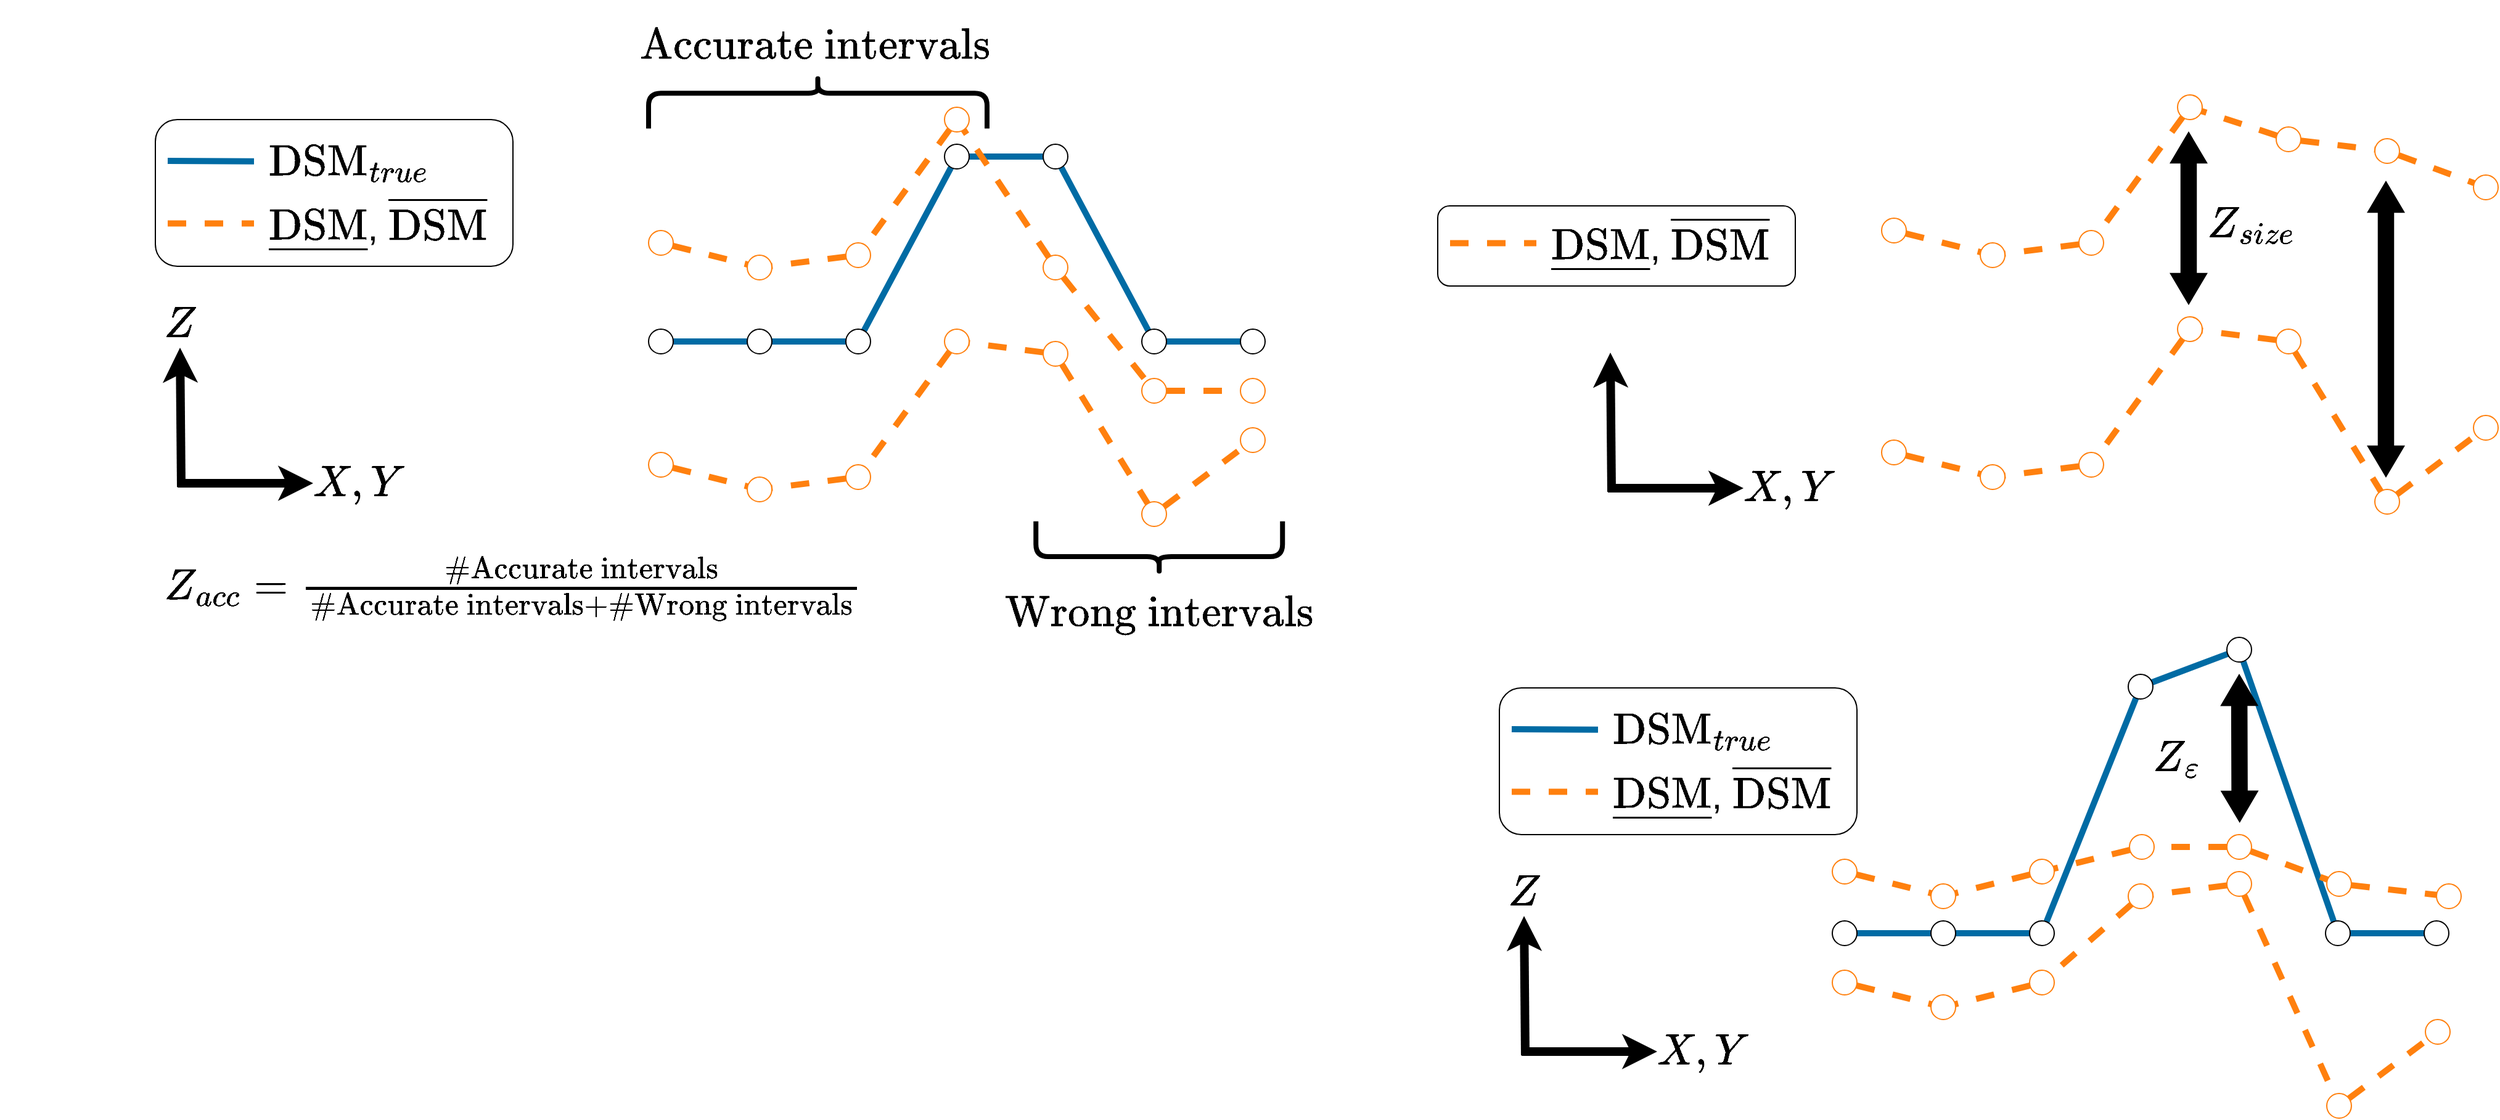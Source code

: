 <mxfile version="24.7.17">
  <diagram name="Page-1" id="GhAFPALQknqoFs2C6mst">
    <mxGraphModel dx="2320" dy="956" grid="1" gridSize="10" guides="1" tooltips="1" connect="1" arrows="1" fold="1" page="1" pageScale="1" pageWidth="827" pageHeight="1169" math="1" shadow="0">
      <root>
        <mxCell id="0" />
        <mxCell id="1" parent="0" />
        <mxCell id="GkhUkE4MOTt1ALrYK7Hf-139" value="" style="rounded=1;whiteSpace=wrap;html=1;" vertex="1" parent="1">
          <mxGeometry x="670" y="420" width="290" height="65" as="geometry" />
        </mxCell>
        <mxCell id="GkhUkE4MOTt1ALrYK7Hf-18" value="" style="endArrow=none;html=1;rounded=0;strokeWidth=5;strokeColor=#006BA4;" edge="1" parent="1" source="GkhUkE4MOTt1ALrYK7Hf-24" target="GkhUkE4MOTt1ALrYK7Hf-26">
          <mxGeometry width="50" height="50" relative="1" as="geometry">
            <mxPoint x="40" y="499.5" as="sourcePoint" />
            <mxPoint x="780" y="499.5" as="targetPoint" />
          </mxGeometry>
        </mxCell>
        <mxCell id="GkhUkE4MOTt1ALrYK7Hf-19" value="" style="endArrow=none;html=1;rounded=0;strokeWidth=5;strokeColor=#006BA4;" edge="1" parent="1" source="GkhUkE4MOTt1ALrYK7Hf-25" target="GkhUkE4MOTt1ALrYK7Hf-26">
          <mxGeometry width="50" height="50" relative="1" as="geometry">
            <mxPoint x="60" y="572" as="sourcePoint" />
            <mxPoint x="120" y="588" as="targetPoint" />
          </mxGeometry>
        </mxCell>
        <mxCell id="GkhUkE4MOTt1ALrYK7Hf-20" value="" style="endArrow=none;html=1;rounded=0;strokeWidth=5;strokeColor=#006BA4;" edge="1" parent="1" source="GkhUkE4MOTt1ALrYK7Hf-27" target="GkhUkE4MOTt1ALrYK7Hf-25">
          <mxGeometry width="50" height="50" relative="1" as="geometry">
            <mxPoint x="350" y="580" as="sourcePoint" />
            <mxPoint x="140" y="589" as="targetPoint" />
          </mxGeometry>
        </mxCell>
        <mxCell id="GkhUkE4MOTt1ALrYK7Hf-21" value="" style="endArrow=none;html=1;rounded=0;strokeWidth=5;strokeColor=#006BA4;" edge="1" parent="1" source="GkhUkE4MOTt1ALrYK7Hf-28" target="GkhUkE4MOTt1ALrYK7Hf-27">
          <mxGeometry width="50" height="50" relative="1" as="geometry">
            <mxPoint x="284" y="478" as="sourcePoint" />
            <mxPoint x="216" y="572" as="targetPoint" />
          </mxGeometry>
        </mxCell>
        <mxCell id="GkhUkE4MOTt1ALrYK7Hf-22" value="" style="endArrow=none;html=1;rounded=0;strokeWidth=5;strokeColor=#006BA4;" edge="1" parent="1" source="GkhUkE4MOTt1ALrYK7Hf-28" target="GkhUkE4MOTt1ALrYK7Hf-29">
          <mxGeometry width="50" height="50" relative="1" as="geometry">
            <mxPoint x="361" y="506" as="sourcePoint" />
            <mxPoint x="299" y="474" as="targetPoint" />
          </mxGeometry>
        </mxCell>
        <mxCell id="GkhUkE4MOTt1ALrYK7Hf-23" value="" style="endArrow=none;html=1;rounded=0;strokeWidth=5;strokeColor=#006BA4;" edge="1" parent="1" source="GkhUkE4MOTt1ALrYK7Hf-29" target="GkhUkE4MOTt1ALrYK7Hf-30">
          <mxGeometry width="50" height="50" relative="1" as="geometry">
            <mxPoint x="376" y="518" as="sourcePoint" />
            <mxPoint x="444" y="602" as="targetPoint" />
          </mxGeometry>
        </mxCell>
        <mxCell id="GkhUkE4MOTt1ALrYK7Hf-24" value="" style="ellipse;whiteSpace=wrap;html=1;aspect=fixed;" vertex="1" parent="1">
          <mxGeometry x="30" y="520" width="20" height="20" as="geometry" />
        </mxCell>
        <mxCell id="GkhUkE4MOTt1ALrYK7Hf-25" value="" style="ellipse;whiteSpace=wrap;html=1;aspect=fixed;" vertex="1" parent="1">
          <mxGeometry x="190" y="520" width="20" height="20" as="geometry" />
        </mxCell>
        <mxCell id="GkhUkE4MOTt1ALrYK7Hf-26" value="" style="ellipse;whiteSpace=wrap;html=1;aspect=fixed;" vertex="1" parent="1">
          <mxGeometry x="110" y="520" width="20" height="20" as="geometry" />
        </mxCell>
        <mxCell id="GkhUkE4MOTt1ALrYK7Hf-27" value="" style="ellipse;whiteSpace=wrap;html=1;aspect=fixed;" vertex="1" parent="1">
          <mxGeometry x="270" y="370" width="20" height="20" as="geometry" />
        </mxCell>
        <mxCell id="GkhUkE4MOTt1ALrYK7Hf-28" value="" style="ellipse;whiteSpace=wrap;html=1;aspect=fixed;" vertex="1" parent="1">
          <mxGeometry x="350" y="370" width="20" height="20" as="geometry" />
        </mxCell>
        <mxCell id="GkhUkE4MOTt1ALrYK7Hf-29" value="" style="ellipse;whiteSpace=wrap;html=1;aspect=fixed;" vertex="1" parent="1">
          <mxGeometry x="430" y="520" width="20" height="20" as="geometry" />
        </mxCell>
        <mxCell id="GkhUkE4MOTt1ALrYK7Hf-30" value="" style="ellipse;whiteSpace=wrap;html=1;aspect=fixed;" vertex="1" parent="1">
          <mxGeometry x="510" y="520" width="20" height="20" as="geometry" />
        </mxCell>
        <mxCell id="GkhUkE4MOTt1ALrYK7Hf-31" value="" style="endArrow=none;html=1;rounded=0;strokeWidth=5;strokeColor=#FF800E;dashed=1;" edge="1" parent="1" source="GkhUkE4MOTt1ALrYK7Hf-37" target="GkhUkE4MOTt1ALrYK7Hf-39">
          <mxGeometry width="50" height="50" relative="1" as="geometry">
            <mxPoint x="40" y="389.5" as="sourcePoint" />
            <mxPoint x="780" y="389.5" as="targetPoint" />
          </mxGeometry>
        </mxCell>
        <mxCell id="GkhUkE4MOTt1ALrYK7Hf-32" value="" style="endArrow=none;html=1;rounded=0;strokeWidth=5;strokeColor=#FF800E;dashed=1;" edge="1" parent="1" source="GkhUkE4MOTt1ALrYK7Hf-38" target="GkhUkE4MOTt1ALrYK7Hf-39">
          <mxGeometry width="50" height="50" relative="1" as="geometry">
            <mxPoint x="60" y="462" as="sourcePoint" />
            <mxPoint x="120" y="478" as="targetPoint" />
          </mxGeometry>
        </mxCell>
        <mxCell id="GkhUkE4MOTt1ALrYK7Hf-33" value="" style="endArrow=none;html=1;rounded=0;strokeWidth=5;strokeColor=#FF800E;dashed=1;" edge="1" parent="1" source="GkhUkE4MOTt1ALrYK7Hf-40" target="GkhUkE4MOTt1ALrYK7Hf-38">
          <mxGeometry width="50" height="50" relative="1" as="geometry">
            <mxPoint x="350" y="470" as="sourcePoint" />
            <mxPoint x="140" y="479" as="targetPoint" />
          </mxGeometry>
        </mxCell>
        <mxCell id="GkhUkE4MOTt1ALrYK7Hf-34" value="" style="endArrow=none;html=1;rounded=0;strokeWidth=5;strokeColor=#FF800E;dashed=1;" edge="1" parent="1" source="GkhUkE4MOTt1ALrYK7Hf-41" target="GkhUkE4MOTt1ALrYK7Hf-40">
          <mxGeometry width="50" height="50" relative="1" as="geometry">
            <mxPoint x="284" y="368" as="sourcePoint" />
            <mxPoint x="216" y="462" as="targetPoint" />
          </mxGeometry>
        </mxCell>
        <mxCell id="GkhUkE4MOTt1ALrYK7Hf-35" value="" style="endArrow=none;html=1;rounded=0;strokeWidth=5;strokeColor=#FF800E;dashed=1;" edge="1" parent="1" source="GkhUkE4MOTt1ALrYK7Hf-41" target="GkhUkE4MOTt1ALrYK7Hf-42">
          <mxGeometry width="50" height="50" relative="1" as="geometry">
            <mxPoint x="361" y="396" as="sourcePoint" />
            <mxPoint x="299" y="364" as="targetPoint" />
          </mxGeometry>
        </mxCell>
        <mxCell id="GkhUkE4MOTt1ALrYK7Hf-36" value="" style="endArrow=none;html=1;rounded=0;strokeWidth=5;strokeColor=#FF800E;dashed=1;" edge="1" parent="1" source="GkhUkE4MOTt1ALrYK7Hf-42" target="GkhUkE4MOTt1ALrYK7Hf-43">
          <mxGeometry width="50" height="50" relative="1" as="geometry">
            <mxPoint x="376" y="408" as="sourcePoint" />
            <mxPoint x="444" y="492" as="targetPoint" />
          </mxGeometry>
        </mxCell>
        <mxCell id="GkhUkE4MOTt1ALrYK7Hf-37" value="" style="ellipse;whiteSpace=wrap;html=1;aspect=fixed;strokeColor=#FF800E;" vertex="1" parent="1">
          <mxGeometry x="30" y="440" width="20" height="20" as="geometry" />
        </mxCell>
        <mxCell id="GkhUkE4MOTt1ALrYK7Hf-38" value="" style="ellipse;whiteSpace=wrap;html=1;aspect=fixed;strokeColor=#FF800E;" vertex="1" parent="1">
          <mxGeometry x="190" y="450" width="20" height="20" as="geometry" />
        </mxCell>
        <mxCell id="GkhUkE4MOTt1ALrYK7Hf-39" value="" style="ellipse;whiteSpace=wrap;html=1;aspect=fixed;strokeColor=#FF800E;" vertex="1" parent="1">
          <mxGeometry x="110" y="460" width="20" height="20" as="geometry" />
        </mxCell>
        <mxCell id="GkhUkE4MOTt1ALrYK7Hf-40" value="" style="ellipse;whiteSpace=wrap;html=1;aspect=fixed;strokeColor=#FF800E;" vertex="1" parent="1">
          <mxGeometry x="270" y="340" width="20" height="20" as="geometry" />
        </mxCell>
        <mxCell id="GkhUkE4MOTt1ALrYK7Hf-41" value="" style="ellipse;whiteSpace=wrap;html=1;aspect=fixed;strokeColor=#FF800E;" vertex="1" parent="1">
          <mxGeometry x="350" y="460" width="20" height="20" as="geometry" />
        </mxCell>
        <mxCell id="GkhUkE4MOTt1ALrYK7Hf-42" value="" style="ellipse;whiteSpace=wrap;html=1;aspect=fixed;strokeColor=#FF800E;" vertex="1" parent="1">
          <mxGeometry x="430" y="560" width="20" height="20" as="geometry" />
        </mxCell>
        <mxCell id="GkhUkE4MOTt1ALrYK7Hf-43" value="" style="ellipse;whiteSpace=wrap;html=1;aspect=fixed;strokeColor=#FF800E;" vertex="1" parent="1">
          <mxGeometry x="510" y="560" width="20" height="20" as="geometry" />
        </mxCell>
        <mxCell id="GkhUkE4MOTt1ALrYK7Hf-44" value="" style="endArrow=none;html=1;rounded=0;strokeWidth=5;strokeColor=#FF800E;dashed=1;" edge="1" parent="1" source="GkhUkE4MOTt1ALrYK7Hf-50" target="GkhUkE4MOTt1ALrYK7Hf-52">
          <mxGeometry width="50" height="50" relative="1" as="geometry">
            <mxPoint x="40" y="569.5" as="sourcePoint" />
            <mxPoint x="780" y="569.5" as="targetPoint" />
          </mxGeometry>
        </mxCell>
        <mxCell id="GkhUkE4MOTt1ALrYK7Hf-45" value="" style="endArrow=none;html=1;rounded=0;strokeWidth=5;strokeColor=#FF800E;dashed=1;" edge="1" parent="1" source="GkhUkE4MOTt1ALrYK7Hf-51" target="GkhUkE4MOTt1ALrYK7Hf-52">
          <mxGeometry width="50" height="50" relative="1" as="geometry">
            <mxPoint x="60" y="642" as="sourcePoint" />
            <mxPoint x="120" y="658" as="targetPoint" />
          </mxGeometry>
        </mxCell>
        <mxCell id="GkhUkE4MOTt1ALrYK7Hf-46" value="" style="endArrow=none;html=1;rounded=0;strokeWidth=5;strokeColor=#FF800E;dashed=1;" edge="1" parent="1" source="GkhUkE4MOTt1ALrYK7Hf-53" target="GkhUkE4MOTt1ALrYK7Hf-51">
          <mxGeometry width="50" height="50" relative="1" as="geometry">
            <mxPoint x="350" y="650" as="sourcePoint" />
            <mxPoint x="140" y="659" as="targetPoint" />
          </mxGeometry>
        </mxCell>
        <mxCell id="GkhUkE4MOTt1ALrYK7Hf-47" value="" style="endArrow=none;html=1;rounded=0;strokeWidth=5;strokeColor=#FF800E;dashed=1;" edge="1" parent="1" source="GkhUkE4MOTt1ALrYK7Hf-54" target="GkhUkE4MOTt1ALrYK7Hf-53">
          <mxGeometry width="50" height="50" relative="1" as="geometry">
            <mxPoint x="284" y="548" as="sourcePoint" />
            <mxPoint x="216" y="642" as="targetPoint" />
          </mxGeometry>
        </mxCell>
        <mxCell id="GkhUkE4MOTt1ALrYK7Hf-48" value="" style="endArrow=none;html=1;rounded=0;strokeWidth=5;strokeColor=#FF800E;dashed=1;" edge="1" parent="1" source="GkhUkE4MOTt1ALrYK7Hf-54" target="GkhUkE4MOTt1ALrYK7Hf-55">
          <mxGeometry width="50" height="50" relative="1" as="geometry">
            <mxPoint x="361" y="576" as="sourcePoint" />
            <mxPoint x="299" y="544" as="targetPoint" />
          </mxGeometry>
        </mxCell>
        <mxCell id="GkhUkE4MOTt1ALrYK7Hf-49" value="" style="endArrow=none;html=1;rounded=0;strokeWidth=5;strokeColor=#FF800E;dashed=1;" edge="1" parent="1" source="GkhUkE4MOTt1ALrYK7Hf-55" target="GkhUkE4MOTt1ALrYK7Hf-56">
          <mxGeometry width="50" height="50" relative="1" as="geometry">
            <mxPoint x="376" y="588" as="sourcePoint" />
            <mxPoint x="444" y="672" as="targetPoint" />
          </mxGeometry>
        </mxCell>
        <mxCell id="GkhUkE4MOTt1ALrYK7Hf-50" value="" style="ellipse;whiteSpace=wrap;html=1;aspect=fixed;strokeColor=#FF800E;" vertex="1" parent="1">
          <mxGeometry x="30" y="620" width="20" height="20" as="geometry" />
        </mxCell>
        <mxCell id="GkhUkE4MOTt1ALrYK7Hf-51" value="" style="ellipse;whiteSpace=wrap;html=1;aspect=fixed;strokeColor=#FF800E;" vertex="1" parent="1">
          <mxGeometry x="190" y="630" width="20" height="20" as="geometry" />
        </mxCell>
        <mxCell id="GkhUkE4MOTt1ALrYK7Hf-52" value="" style="ellipse;whiteSpace=wrap;html=1;aspect=fixed;strokeColor=#FF800E;" vertex="1" parent="1">
          <mxGeometry x="110" y="640" width="20" height="20" as="geometry" />
        </mxCell>
        <mxCell id="GkhUkE4MOTt1ALrYK7Hf-53" value="" style="ellipse;whiteSpace=wrap;html=1;aspect=fixed;strokeColor=#FF800E;" vertex="1" parent="1">
          <mxGeometry x="270" y="520" width="20" height="20" as="geometry" />
        </mxCell>
        <mxCell id="GkhUkE4MOTt1ALrYK7Hf-54" value="" style="ellipse;whiteSpace=wrap;html=1;aspect=fixed;strokeColor=#FF800E;" vertex="1" parent="1">
          <mxGeometry x="350" y="530" width="20" height="20" as="geometry" />
        </mxCell>
        <mxCell id="GkhUkE4MOTt1ALrYK7Hf-55" value="" style="ellipse;whiteSpace=wrap;html=1;aspect=fixed;strokeColor=#FF800E;" vertex="1" parent="1">
          <mxGeometry x="430" y="660" width="20" height="20" as="geometry" />
        </mxCell>
        <mxCell id="GkhUkE4MOTt1ALrYK7Hf-56" value="" style="ellipse;whiteSpace=wrap;html=1;aspect=fixed;strokeColor=#FF800E;" vertex="1" parent="1">
          <mxGeometry x="510" y="600" width="20" height="20" as="geometry" />
        </mxCell>
        <mxCell id="GkhUkE4MOTt1ALrYK7Hf-62" value="" style="endArrow=classic;html=1;rounded=0;strokeWidth=7;" edge="1" parent="1">
          <mxGeometry width="50" height="50" relative="1" as="geometry">
            <mxPoint x="-349" y="648" as="sourcePoint" />
            <mxPoint x="-350" y="535" as="targetPoint" />
          </mxGeometry>
        </mxCell>
        <mxCell id="GkhUkE4MOTt1ALrYK7Hf-63" value="" style="endArrow=classic;html=1;rounded=0;strokeWidth=7;" edge="1" parent="1">
          <mxGeometry width="50" height="50" relative="1" as="geometry">
            <mxPoint x="-352" y="645" as="sourcePoint" />
            <mxPoint x="-242" y="645" as="targetPoint" />
          </mxGeometry>
        </mxCell>
        <mxCell id="GkhUkE4MOTt1ALrYK7Hf-65" value="&lt;font style=&quot;font-size: 30px;&quot;&gt;\(X,Y\)&lt;/font&gt;" style="text;html=1;align=center;verticalAlign=middle;whiteSpace=wrap;rounded=0;" vertex="1" parent="1">
          <mxGeometry x="-240" y="625" width="70" height="39" as="geometry" />
        </mxCell>
        <mxCell id="GkhUkE4MOTt1ALrYK7Hf-94" value="" style="endArrow=none;html=1;rounded=0;strokeWidth=5;strokeColor=#FF800E;dashed=1;" edge="1" parent="1" source="GkhUkE4MOTt1ALrYK7Hf-100" target="GkhUkE4MOTt1ALrYK7Hf-102">
          <mxGeometry width="50" height="50" relative="1" as="geometry">
            <mxPoint x="1040" y="379.5" as="sourcePoint" />
            <mxPoint x="1780" y="379.5" as="targetPoint" />
          </mxGeometry>
        </mxCell>
        <mxCell id="GkhUkE4MOTt1ALrYK7Hf-95" value="" style="endArrow=none;html=1;rounded=0;strokeWidth=5;strokeColor=#FF800E;dashed=1;" edge="1" parent="1" source="GkhUkE4MOTt1ALrYK7Hf-101" target="GkhUkE4MOTt1ALrYK7Hf-102">
          <mxGeometry width="50" height="50" relative="1" as="geometry">
            <mxPoint x="1060" y="452" as="sourcePoint" />
            <mxPoint x="1120" y="468" as="targetPoint" />
          </mxGeometry>
        </mxCell>
        <mxCell id="GkhUkE4MOTt1ALrYK7Hf-96" value="" style="endArrow=none;html=1;rounded=0;strokeWidth=5;strokeColor=#FF800E;dashed=1;" edge="1" parent="1" source="GkhUkE4MOTt1ALrYK7Hf-103" target="GkhUkE4MOTt1ALrYK7Hf-101">
          <mxGeometry width="50" height="50" relative="1" as="geometry">
            <mxPoint x="1350" y="460" as="sourcePoint" />
            <mxPoint x="1140" y="469" as="targetPoint" />
          </mxGeometry>
        </mxCell>
        <mxCell id="GkhUkE4MOTt1ALrYK7Hf-97" value="" style="endArrow=none;html=1;rounded=0;strokeWidth=5;strokeColor=#FF800E;dashed=1;" edge="1" parent="1" source="GkhUkE4MOTt1ALrYK7Hf-104" target="GkhUkE4MOTt1ALrYK7Hf-103">
          <mxGeometry width="50" height="50" relative="1" as="geometry">
            <mxPoint x="1284" y="358" as="sourcePoint" />
            <mxPoint x="1216" y="452" as="targetPoint" />
          </mxGeometry>
        </mxCell>
        <mxCell id="GkhUkE4MOTt1ALrYK7Hf-98" value="" style="endArrow=none;html=1;rounded=0;strokeWidth=5;strokeColor=#FF800E;dashed=1;" edge="1" parent="1" source="GkhUkE4MOTt1ALrYK7Hf-104" target="GkhUkE4MOTt1ALrYK7Hf-105">
          <mxGeometry width="50" height="50" relative="1" as="geometry">
            <mxPoint x="1361" y="386" as="sourcePoint" />
            <mxPoint x="1299" y="354" as="targetPoint" />
          </mxGeometry>
        </mxCell>
        <mxCell id="GkhUkE4MOTt1ALrYK7Hf-99" value="" style="endArrow=none;html=1;rounded=0;strokeWidth=5;strokeColor=#FF800E;dashed=1;" edge="1" parent="1" source="GkhUkE4MOTt1ALrYK7Hf-105" target="GkhUkE4MOTt1ALrYK7Hf-106">
          <mxGeometry width="50" height="50" relative="1" as="geometry">
            <mxPoint x="1376" y="398" as="sourcePoint" />
            <mxPoint x="1444" y="482" as="targetPoint" />
          </mxGeometry>
        </mxCell>
        <mxCell id="GkhUkE4MOTt1ALrYK7Hf-100" value="" style="ellipse;whiteSpace=wrap;html=1;aspect=fixed;strokeColor=#FF800E;" vertex="1" parent="1">
          <mxGeometry x="1030" y="430" width="20" height="20" as="geometry" />
        </mxCell>
        <mxCell id="GkhUkE4MOTt1ALrYK7Hf-101" value="" style="ellipse;whiteSpace=wrap;html=1;aspect=fixed;strokeColor=#FF800E;" vertex="1" parent="1">
          <mxGeometry x="1190" y="440" width="20" height="20" as="geometry" />
        </mxCell>
        <mxCell id="GkhUkE4MOTt1ALrYK7Hf-102" value="" style="ellipse;whiteSpace=wrap;html=1;aspect=fixed;strokeColor=#FF800E;" vertex="1" parent="1">
          <mxGeometry x="1110" y="450" width="20" height="20" as="geometry" />
        </mxCell>
        <mxCell id="GkhUkE4MOTt1ALrYK7Hf-103" value="" style="ellipse;whiteSpace=wrap;html=1;aspect=fixed;strokeColor=#FF800E;" vertex="1" parent="1">
          <mxGeometry x="1270" y="330" width="20" height="20" as="geometry" />
        </mxCell>
        <mxCell id="GkhUkE4MOTt1ALrYK7Hf-104" value="" style="ellipse;whiteSpace=wrap;html=1;aspect=fixed;strokeColor=#FF800E;" vertex="1" parent="1">
          <mxGeometry x="1350" y="356" width="20" height="20" as="geometry" />
        </mxCell>
        <mxCell id="GkhUkE4MOTt1ALrYK7Hf-105" value="" style="ellipse;whiteSpace=wrap;html=1;aspect=fixed;strokeColor=#FF800E;" vertex="1" parent="1">
          <mxGeometry x="1430" y="365.5" width="20" height="20" as="geometry" />
        </mxCell>
        <mxCell id="GkhUkE4MOTt1ALrYK7Hf-106" value="" style="ellipse;whiteSpace=wrap;html=1;aspect=fixed;strokeColor=#FF800E;" vertex="1" parent="1">
          <mxGeometry x="1510" y="395" width="20" height="20" as="geometry" />
        </mxCell>
        <mxCell id="GkhUkE4MOTt1ALrYK7Hf-107" value="" style="endArrow=none;html=1;rounded=0;strokeWidth=5;strokeColor=#FF800E;dashed=1;" edge="1" parent="1" source="GkhUkE4MOTt1ALrYK7Hf-113" target="GkhUkE4MOTt1ALrYK7Hf-115">
          <mxGeometry width="50" height="50" relative="1" as="geometry">
            <mxPoint x="1040" y="559.5" as="sourcePoint" />
            <mxPoint x="1780" y="559.5" as="targetPoint" />
          </mxGeometry>
        </mxCell>
        <mxCell id="GkhUkE4MOTt1ALrYK7Hf-108" value="" style="endArrow=none;html=1;rounded=0;strokeWidth=5;strokeColor=#FF800E;dashed=1;" edge="1" parent="1" source="GkhUkE4MOTt1ALrYK7Hf-114" target="GkhUkE4MOTt1ALrYK7Hf-115">
          <mxGeometry width="50" height="50" relative="1" as="geometry">
            <mxPoint x="1060" y="632" as="sourcePoint" />
            <mxPoint x="1120" y="648" as="targetPoint" />
          </mxGeometry>
        </mxCell>
        <mxCell id="GkhUkE4MOTt1ALrYK7Hf-109" value="" style="endArrow=none;html=1;rounded=0;strokeWidth=5;strokeColor=#FF800E;dashed=1;" edge="1" parent="1" source="GkhUkE4MOTt1ALrYK7Hf-116" target="GkhUkE4MOTt1ALrYK7Hf-114">
          <mxGeometry width="50" height="50" relative="1" as="geometry">
            <mxPoint x="1350" y="640" as="sourcePoint" />
            <mxPoint x="1140" y="649" as="targetPoint" />
          </mxGeometry>
        </mxCell>
        <mxCell id="GkhUkE4MOTt1ALrYK7Hf-110" value="" style="endArrow=none;html=1;rounded=0;strokeWidth=5;strokeColor=#FF800E;dashed=1;" edge="1" parent="1" source="GkhUkE4MOTt1ALrYK7Hf-117" target="GkhUkE4MOTt1ALrYK7Hf-116">
          <mxGeometry width="50" height="50" relative="1" as="geometry">
            <mxPoint x="1284" y="538" as="sourcePoint" />
            <mxPoint x="1216" y="632" as="targetPoint" />
          </mxGeometry>
        </mxCell>
        <mxCell id="GkhUkE4MOTt1ALrYK7Hf-111" value="" style="endArrow=none;html=1;rounded=0;strokeWidth=5;strokeColor=#FF800E;dashed=1;" edge="1" parent="1" source="GkhUkE4MOTt1ALrYK7Hf-117" target="GkhUkE4MOTt1ALrYK7Hf-118">
          <mxGeometry width="50" height="50" relative="1" as="geometry">
            <mxPoint x="1361" y="566" as="sourcePoint" />
            <mxPoint x="1299" y="534" as="targetPoint" />
          </mxGeometry>
        </mxCell>
        <mxCell id="GkhUkE4MOTt1ALrYK7Hf-112" value="" style="endArrow=none;html=1;rounded=0;strokeWidth=5;strokeColor=#FF800E;dashed=1;" edge="1" parent="1" source="GkhUkE4MOTt1ALrYK7Hf-118" target="GkhUkE4MOTt1ALrYK7Hf-119">
          <mxGeometry width="50" height="50" relative="1" as="geometry">
            <mxPoint x="1376" y="578" as="sourcePoint" />
            <mxPoint x="1444" y="662" as="targetPoint" />
          </mxGeometry>
        </mxCell>
        <mxCell id="GkhUkE4MOTt1ALrYK7Hf-113" value="" style="ellipse;whiteSpace=wrap;html=1;aspect=fixed;strokeColor=#FF800E;" vertex="1" parent="1">
          <mxGeometry x="1030" y="610" width="20" height="20" as="geometry" />
        </mxCell>
        <mxCell id="GkhUkE4MOTt1ALrYK7Hf-114" value="" style="ellipse;whiteSpace=wrap;html=1;aspect=fixed;strokeColor=#FF800E;" vertex="1" parent="1">
          <mxGeometry x="1190" y="620" width="20" height="20" as="geometry" />
        </mxCell>
        <mxCell id="GkhUkE4MOTt1ALrYK7Hf-115" value="" style="ellipse;whiteSpace=wrap;html=1;aspect=fixed;strokeColor=#FF800E;" vertex="1" parent="1">
          <mxGeometry x="1110" y="630" width="20" height="20" as="geometry" />
        </mxCell>
        <mxCell id="GkhUkE4MOTt1ALrYK7Hf-116" value="" style="ellipse;whiteSpace=wrap;html=1;aspect=fixed;strokeColor=#FF800E;" vertex="1" parent="1">
          <mxGeometry x="1270" y="510" width="20" height="20" as="geometry" />
        </mxCell>
        <mxCell id="GkhUkE4MOTt1ALrYK7Hf-117" value="" style="ellipse;whiteSpace=wrap;html=1;aspect=fixed;strokeColor=#FF800E;" vertex="1" parent="1">
          <mxGeometry x="1350" y="520" width="20" height="20" as="geometry" />
        </mxCell>
        <mxCell id="GkhUkE4MOTt1ALrYK7Hf-118" value="" style="ellipse;whiteSpace=wrap;html=1;aspect=fixed;strokeColor=#FF800E;" vertex="1" parent="1">
          <mxGeometry x="1430" y="650" width="20" height="20" as="geometry" />
        </mxCell>
        <mxCell id="GkhUkE4MOTt1ALrYK7Hf-119" value="" style="ellipse;whiteSpace=wrap;html=1;aspect=fixed;strokeColor=#FF800E;" vertex="1" parent="1">
          <mxGeometry x="1510" y="590" width="20" height="20" as="geometry" />
        </mxCell>
        <mxCell id="GkhUkE4MOTt1ALrYK7Hf-120" value="" style="endArrow=classic;html=1;rounded=0;strokeWidth=7;" edge="1" parent="1">
          <mxGeometry width="50" height="50" relative="1" as="geometry">
            <mxPoint x="811" y="652" as="sourcePoint" />
            <mxPoint x="810" y="539" as="targetPoint" />
          </mxGeometry>
        </mxCell>
        <mxCell id="GkhUkE4MOTt1ALrYK7Hf-121" value="" style="endArrow=classic;html=1;rounded=0;strokeWidth=7;" edge="1" parent="1">
          <mxGeometry width="50" height="50" relative="1" as="geometry">
            <mxPoint x="808" y="649" as="sourcePoint" />
            <mxPoint x="918" y="649" as="targetPoint" />
          </mxGeometry>
        </mxCell>
        <mxCell id="GkhUkE4MOTt1ALrYK7Hf-122" value="&lt;font style=&quot;font-size: 30px;&quot;&gt;\(X,Y\)&lt;/font&gt;" style="text;html=1;align=center;verticalAlign=middle;whiteSpace=wrap;rounded=0;" vertex="1" parent="1">
          <mxGeometry x="920" y="629" width="70" height="39" as="geometry" />
        </mxCell>
        <mxCell id="GkhUkE4MOTt1ALrYK7Hf-123" value="&lt;font style=&quot;font-size: 30px;&quot;&gt;\(Z_{size}\)&lt;/font&gt;" style="text;html=1;align=center;verticalAlign=middle;whiteSpace=wrap;rounded=0;" vertex="1" parent="1">
          <mxGeometry x="1310" y="415" width="40" height="39" as="geometry" />
        </mxCell>
        <mxCell id="GkhUkE4MOTt1ALrYK7Hf-127" value="&lt;font style=&quot;font-size: 30px;&quot;&gt;\(\mathrm{Accurate~intervals}\)&lt;/font&gt;" style="text;html=1;align=center;verticalAlign=middle;whiteSpace=wrap;rounded=0;" vertex="1" parent="1">
          <mxGeometry x="20" y="270" width="290" height="39" as="geometry" />
        </mxCell>
        <mxCell id="GkhUkE4MOTt1ALrYK7Hf-129" value="&lt;font style=&quot;font-size: 30px;&quot;&gt;\(\mathrm{Wrong~intervals}\)&lt;/font&gt;" style="text;html=1;align=center;verticalAlign=middle;whiteSpace=wrap;rounded=0;" vertex="1" parent="1">
          <mxGeometry x="299.13" y="730" width="290" height="39" as="geometry" />
        </mxCell>
        <mxCell id="GkhUkE4MOTt1ALrYK7Hf-132" value="" style="endArrow=none;html=1;rounded=0;strokeWidth=5;strokeColor=#FF800E;dashed=1;" edge="1" parent="1">
          <mxGeometry width="50" height="50" relative="1" as="geometry">
            <mxPoint x="680" y="450.24" as="sourcePoint" />
            <mxPoint x="750" y="450.24" as="targetPoint" />
          </mxGeometry>
        </mxCell>
        <mxCell id="GkhUkE4MOTt1ALrYK7Hf-135" value="&lt;div align=&quot;left&quot;&gt;&lt;font style=&quot;font-size: 30px;&quot;&gt;\(\underline{\mathrm{DSM}}\), &lt;/font&gt;&lt;font style=&quot;font-size: 30px;&quot;&gt;\(\overline{\mathrm{DSM}}\)&lt;/font&gt;&lt;/div&gt;" style="text;html=1;align=left;verticalAlign=middle;whiteSpace=wrap;rounded=0;" vertex="1" parent="1">
          <mxGeometry x="760" y="431" width="190" height="39" as="geometry" />
        </mxCell>
        <mxCell id="GkhUkE4MOTt1ALrYK7Hf-140" value="&lt;font style=&quot;font-size: 30px;&quot;&gt;\(Z\)&lt;/font&gt;" style="text;html=1;align=center;verticalAlign=middle;whiteSpace=wrap;rounded=0;" vertex="1" parent="1">
          <mxGeometry x="-370" y="496" width="40" height="39" as="geometry" />
        </mxCell>
        <mxCell id="GkhUkE4MOTt1ALrYK7Hf-143" value="" style="shape=curlyBracket;whiteSpace=wrap;html=1;rounded=1;labelPosition=left;verticalLabelPosition=middle;align=right;verticalAlign=middle;rotation=90;strokeWidth=4;size=0.331;" vertex="1" parent="1">
          <mxGeometry x="145.87" y="198.63" width="42.75" height="274.5" as="geometry" />
        </mxCell>
        <mxCell id="GkhUkE4MOTt1ALrYK7Hf-144" value="" style="shape=curlyBracket;whiteSpace=wrap;html=1;rounded=1;labelPosition=left;verticalLabelPosition=middle;align=right;verticalAlign=middle;rotation=-90;strokeWidth=4;size=0.331;" vertex="1" parent="1">
          <mxGeometry x="422.75" y="597.25" width="42.75" height="200" as="geometry" />
        </mxCell>
        <mxCell id="GkhUkE4MOTt1ALrYK7Hf-148" value="&lt;font style=&quot;font-size: 30px;&quot;&gt;\(Z_{acc}=\frac{\#\mathrm{Accurate~intervals}}{\#\mathrm{Accurate~intervals}+\#\mathrm{Wrong~intervals}}\)&lt;/font&gt;" style="text;html=1;align=center;verticalAlign=middle;whiteSpace=wrap;rounded=0;" vertex="1" parent="1">
          <mxGeometry x="-370" y="700" width="580" height="60" as="geometry" />
        </mxCell>
        <mxCell id="GkhUkE4MOTt1ALrYK7Hf-149" value="" style="shape=flexArrow;endArrow=classic;startArrow=classic;html=1;rounded=0;fillColor=#000000;width=12.258;endSize=7.89;startSize=7.89;endWidth=15.963;startWidth=15.963;" edge="1" parent="1">
          <mxGeometry width="100" height="100" relative="1" as="geometry">
            <mxPoint x="1279" y="500" as="sourcePoint" />
            <mxPoint x="1279" y="360" as="targetPoint" />
          </mxGeometry>
        </mxCell>
        <mxCell id="GkhUkE4MOTt1ALrYK7Hf-197" value="" style="rounded=1;whiteSpace=wrap;html=1;" vertex="1" parent="1">
          <mxGeometry x="-370" y="350" width="290" height="119" as="geometry" />
        </mxCell>
        <mxCell id="GkhUkE4MOTt1ALrYK7Hf-200" value="" style="endArrow=none;html=1;rounded=0;strokeWidth=5;strokeColor=#006BA4;" edge="1" parent="1">
          <mxGeometry width="50" height="50" relative="1" as="geometry">
            <mxPoint x="-360" y="383.47" as="sourcePoint" />
            <mxPoint x="-290" y="383.84" as="targetPoint" />
          </mxGeometry>
        </mxCell>
        <mxCell id="GkhUkE4MOTt1ALrYK7Hf-201" value="" style="endArrow=none;html=1;rounded=0;strokeWidth=5;strokeColor=#FF800E;dashed=1;" edge="1" parent="1">
          <mxGeometry width="50" height="50" relative="1" as="geometry">
            <mxPoint x="-360" y="434.24" as="sourcePoint" />
            <mxPoint x="-290" y="434.24" as="targetPoint" />
          </mxGeometry>
        </mxCell>
        <mxCell id="GkhUkE4MOTt1ALrYK7Hf-202" value="&lt;div align=&quot;left&quot;&gt;&lt;font style=&quot;font-size: 30px;&quot;&gt;\(\underline{\mathrm{DSM}}\), &lt;/font&gt;&lt;font style=&quot;font-size: 30px;&quot;&gt;\(\overline{\mathrm{DSM}}\)&lt;/font&gt;&lt;/div&gt;" style="text;html=1;align=left;verticalAlign=middle;whiteSpace=wrap;rounded=0;" vertex="1" parent="1">
          <mxGeometry x="-280" y="415" width="190" height="39" as="geometry" />
        </mxCell>
        <mxCell id="GkhUkE4MOTt1ALrYK7Hf-203" value="&lt;div align=&quot;left&quot;&gt;&lt;font style=&quot;font-size: 30px;&quot;&gt;\(\mathrm{DSM}_{true}\)&lt;/font&gt;&lt;/div&gt;" style="text;html=1;align=left;verticalAlign=middle;whiteSpace=wrap;rounded=0;" vertex="1" parent="1">
          <mxGeometry x="-280" y="365" width="180" height="39" as="geometry" />
        </mxCell>
        <mxCell id="GkhUkE4MOTt1ALrYK7Hf-204" value="" style="endArrow=none;html=1;rounded=0;strokeWidth=5;strokeColor=#006BA4;" edge="1" parent="1" source="GkhUkE4MOTt1ALrYK7Hf-210" target="GkhUkE4MOTt1ALrYK7Hf-212">
          <mxGeometry width="50" height="50" relative="1" as="geometry">
            <mxPoint x="1000" y="979.5" as="sourcePoint" />
            <mxPoint x="1740" y="979.5" as="targetPoint" />
          </mxGeometry>
        </mxCell>
        <mxCell id="GkhUkE4MOTt1ALrYK7Hf-205" value="" style="endArrow=none;html=1;rounded=0;strokeWidth=5;strokeColor=#006BA4;" edge="1" parent="1" source="GkhUkE4MOTt1ALrYK7Hf-211" target="GkhUkE4MOTt1ALrYK7Hf-212">
          <mxGeometry width="50" height="50" relative="1" as="geometry">
            <mxPoint x="1020" y="1052" as="sourcePoint" />
            <mxPoint x="1080" y="1068" as="targetPoint" />
          </mxGeometry>
        </mxCell>
        <mxCell id="GkhUkE4MOTt1ALrYK7Hf-206" value="" style="endArrow=none;html=1;rounded=0;strokeWidth=5;strokeColor=#006BA4;" edge="1" parent="1" source="GkhUkE4MOTt1ALrYK7Hf-213" target="GkhUkE4MOTt1ALrYK7Hf-211">
          <mxGeometry width="50" height="50" relative="1" as="geometry">
            <mxPoint x="1330" y="1060" as="sourcePoint" />
            <mxPoint x="1120" y="1069" as="targetPoint" />
          </mxGeometry>
        </mxCell>
        <mxCell id="GkhUkE4MOTt1ALrYK7Hf-207" value="" style="endArrow=none;html=1;rounded=0;strokeWidth=5;strokeColor=#006BA4;" edge="1" parent="1" source="GkhUkE4MOTt1ALrYK7Hf-214" target="GkhUkE4MOTt1ALrYK7Hf-213">
          <mxGeometry width="50" height="50" relative="1" as="geometry">
            <mxPoint x="1264" y="958" as="sourcePoint" />
            <mxPoint x="1196" y="1052" as="targetPoint" />
          </mxGeometry>
        </mxCell>
        <mxCell id="GkhUkE4MOTt1ALrYK7Hf-208" value="" style="endArrow=none;html=1;rounded=0;strokeWidth=5;strokeColor=#006BA4;" edge="1" parent="1" source="GkhUkE4MOTt1ALrYK7Hf-214" target="GkhUkE4MOTt1ALrYK7Hf-215">
          <mxGeometry width="50" height="50" relative="1" as="geometry">
            <mxPoint x="1341" y="986" as="sourcePoint" />
            <mxPoint x="1279" y="954" as="targetPoint" />
          </mxGeometry>
        </mxCell>
        <mxCell id="GkhUkE4MOTt1ALrYK7Hf-209" value="" style="endArrow=none;html=1;rounded=0;strokeWidth=5;strokeColor=#006BA4;" edge="1" parent="1" source="GkhUkE4MOTt1ALrYK7Hf-215" target="GkhUkE4MOTt1ALrYK7Hf-216">
          <mxGeometry width="50" height="50" relative="1" as="geometry">
            <mxPoint x="1356" y="998" as="sourcePoint" />
            <mxPoint x="1424" y="1082" as="targetPoint" />
          </mxGeometry>
        </mxCell>
        <mxCell id="GkhUkE4MOTt1ALrYK7Hf-210" value="" style="ellipse;whiteSpace=wrap;html=1;aspect=fixed;" vertex="1" parent="1">
          <mxGeometry x="990" y="1000" width="20" height="20" as="geometry" />
        </mxCell>
        <mxCell id="GkhUkE4MOTt1ALrYK7Hf-211" value="" style="ellipse;whiteSpace=wrap;html=1;aspect=fixed;" vertex="1" parent="1">
          <mxGeometry x="1150" y="1000" width="20" height="20" as="geometry" />
        </mxCell>
        <mxCell id="GkhUkE4MOTt1ALrYK7Hf-212" value="" style="ellipse;whiteSpace=wrap;html=1;aspect=fixed;" vertex="1" parent="1">
          <mxGeometry x="1070" y="1000" width="20" height="20" as="geometry" />
        </mxCell>
        <mxCell id="GkhUkE4MOTt1ALrYK7Hf-213" value="" style="ellipse;whiteSpace=wrap;html=1;aspect=fixed;" vertex="1" parent="1">
          <mxGeometry x="1230" y="800" width="20" height="20" as="geometry" />
        </mxCell>
        <mxCell id="GkhUkE4MOTt1ALrYK7Hf-214" value="" style="ellipse;whiteSpace=wrap;html=1;aspect=fixed;" vertex="1" parent="1">
          <mxGeometry x="1310" y="770" width="20" height="20" as="geometry" />
        </mxCell>
        <mxCell id="GkhUkE4MOTt1ALrYK7Hf-215" value="" style="ellipse;whiteSpace=wrap;html=1;aspect=fixed;" vertex="1" parent="1">
          <mxGeometry x="1390" y="1000" width="20" height="20" as="geometry" />
        </mxCell>
        <mxCell id="GkhUkE4MOTt1ALrYK7Hf-216" value="" style="ellipse;whiteSpace=wrap;html=1;aspect=fixed;" vertex="1" parent="1">
          <mxGeometry x="1470" y="1000" width="20" height="20" as="geometry" />
        </mxCell>
        <mxCell id="GkhUkE4MOTt1ALrYK7Hf-217" value="" style="endArrow=none;html=1;rounded=0;strokeWidth=5;strokeColor=#FF800E;dashed=1;" edge="1" parent="1" source="GkhUkE4MOTt1ALrYK7Hf-223" target="GkhUkE4MOTt1ALrYK7Hf-225">
          <mxGeometry width="50" height="50" relative="1" as="geometry">
            <mxPoint x="1001" y="1049.5" as="sourcePoint" />
            <mxPoint x="1741" y="1049.5" as="targetPoint" />
          </mxGeometry>
        </mxCell>
        <mxCell id="GkhUkE4MOTt1ALrYK7Hf-218" value="" style="endArrow=none;html=1;rounded=0;strokeWidth=5;strokeColor=#FF800E;dashed=1;" edge="1" parent="1" source="GkhUkE4MOTt1ALrYK7Hf-224" target="GkhUkE4MOTt1ALrYK7Hf-225">
          <mxGeometry width="50" height="50" relative="1" as="geometry">
            <mxPoint x="1021" y="1122" as="sourcePoint" />
            <mxPoint x="1081" y="1138" as="targetPoint" />
          </mxGeometry>
        </mxCell>
        <mxCell id="GkhUkE4MOTt1ALrYK7Hf-219" value="" style="endArrow=none;html=1;rounded=0;strokeWidth=5;strokeColor=#FF800E;dashed=1;" edge="1" parent="1" target="GkhUkE4MOTt1ALrYK7Hf-224" source="GkhUkE4MOTt1ALrYK7Hf-230">
          <mxGeometry width="50" height="50" relative="1" as="geometry">
            <mxPoint x="1264" y="1018" as="sourcePoint" />
            <mxPoint x="1130" y="1139" as="targetPoint" />
          </mxGeometry>
        </mxCell>
        <mxCell id="GkhUkE4MOTt1ALrYK7Hf-220" value="" style="endArrow=none;html=1;rounded=0;strokeWidth=5;strokeColor=#FF800E;dashed=1;" edge="1" parent="1" source="GkhUkE4MOTt1ALrYK7Hf-226" target="GkhUkE4MOTt1ALrYK7Hf-230">
          <mxGeometry width="50" height="50" relative="1" as="geometry">
            <mxPoint x="1274" y="1028" as="sourcePoint" />
            <mxPoint x="1280" y="1011" as="targetPoint" />
          </mxGeometry>
        </mxCell>
        <mxCell id="GkhUkE4MOTt1ALrYK7Hf-221" value="" style="endArrow=none;html=1;rounded=0;strokeWidth=5;strokeColor=#FF800E;dashed=1;" edge="1" parent="1" source="GkhUkE4MOTt1ALrYK7Hf-226" target="GkhUkE4MOTt1ALrYK7Hf-227">
          <mxGeometry width="50" height="50" relative="1" as="geometry">
            <mxPoint x="1326.217" y="1028.531" as="sourcePoint" />
            <mxPoint x="1260" y="1024" as="targetPoint" />
          </mxGeometry>
        </mxCell>
        <mxCell id="GkhUkE4MOTt1ALrYK7Hf-222" value="" style="endArrow=none;html=1;rounded=0;strokeWidth=5;strokeColor=#FF800E;dashed=1;" edge="1" parent="1" source="GkhUkE4MOTt1ALrYK7Hf-227" target="GkhUkE4MOTt1ALrYK7Hf-228">
          <mxGeometry width="50" height="50" relative="1" as="geometry">
            <mxPoint x="1337" y="1068" as="sourcePoint" />
            <mxPoint x="1405" y="1152" as="targetPoint" />
          </mxGeometry>
        </mxCell>
        <mxCell id="GkhUkE4MOTt1ALrYK7Hf-223" value="" style="ellipse;whiteSpace=wrap;html=1;aspect=fixed;strokeColor=#FF800E;" vertex="1" parent="1">
          <mxGeometry x="990" y="1040" width="20" height="20" as="geometry" />
        </mxCell>
        <mxCell id="GkhUkE4MOTt1ALrYK7Hf-224" value="" style="ellipse;whiteSpace=wrap;html=1;aspect=fixed;strokeColor=#FF800E;" vertex="1" parent="1">
          <mxGeometry x="1150" y="1040" width="20" height="20" as="geometry" />
        </mxCell>
        <mxCell id="GkhUkE4MOTt1ALrYK7Hf-225" value="" style="ellipse;whiteSpace=wrap;html=1;aspect=fixed;strokeColor=#FF800E;" vertex="1" parent="1">
          <mxGeometry x="1070" y="1060" width="20" height="20" as="geometry" />
        </mxCell>
        <mxCell id="GkhUkE4MOTt1ALrYK7Hf-226" value="" style="ellipse;whiteSpace=wrap;html=1;aspect=fixed;strokeColor=#FF800E;" vertex="1" parent="1">
          <mxGeometry x="1310" y="960" width="20" height="20" as="geometry" />
        </mxCell>
        <mxCell id="GkhUkE4MOTt1ALrYK7Hf-227" value="" style="ellipse;whiteSpace=wrap;html=1;aspect=fixed;strokeColor=#FF800E;" vertex="1" parent="1">
          <mxGeometry x="1391" y="1140" width="20" height="20" as="geometry" />
        </mxCell>
        <mxCell id="GkhUkE4MOTt1ALrYK7Hf-228" value="" style="ellipse;whiteSpace=wrap;html=1;aspect=fixed;strokeColor=#FF800E;" vertex="1" parent="1">
          <mxGeometry x="1471" y="1080" width="20" height="20" as="geometry" />
        </mxCell>
        <mxCell id="GkhUkE4MOTt1ALrYK7Hf-229" value="" style="shape=flexArrow;endArrow=classic;startArrow=classic;html=1;rounded=0;fillColor=#000000;width=12.258;endSize=7.89;startSize=7.89;endWidth=15.963;startWidth=15.963;" edge="1" parent="1">
          <mxGeometry width="100" height="100" relative="1" as="geometry">
            <mxPoint x="1439" y="640" as="sourcePoint" />
            <mxPoint x="1439" y="400" as="targetPoint" />
          </mxGeometry>
        </mxCell>
        <mxCell id="GkhUkE4MOTt1ALrYK7Hf-230" value="" style="ellipse;whiteSpace=wrap;html=1;aspect=fixed;strokeColor=#FF800E;" vertex="1" parent="1">
          <mxGeometry x="1230" y="970" width="20" height="20" as="geometry" />
        </mxCell>
        <mxCell id="GkhUkE4MOTt1ALrYK7Hf-235" value="" style="endArrow=none;html=1;rounded=0;strokeWidth=5;strokeColor=#FF800E;dashed=1;" edge="1" parent="1" source="GkhUkE4MOTt1ALrYK7Hf-241" target="GkhUkE4MOTt1ALrYK7Hf-243">
          <mxGeometry width="50" height="50" relative="1" as="geometry">
            <mxPoint x="1001" y="959.5" as="sourcePoint" />
            <mxPoint x="1741" y="959.5" as="targetPoint" />
          </mxGeometry>
        </mxCell>
        <mxCell id="GkhUkE4MOTt1ALrYK7Hf-236" value="" style="endArrow=none;html=1;rounded=0;strokeWidth=5;strokeColor=#FF800E;dashed=1;" edge="1" parent="1" source="GkhUkE4MOTt1ALrYK7Hf-242" target="GkhUkE4MOTt1ALrYK7Hf-243">
          <mxGeometry width="50" height="50" relative="1" as="geometry">
            <mxPoint x="1021" y="1032" as="sourcePoint" />
            <mxPoint x="1081" y="1048" as="targetPoint" />
          </mxGeometry>
        </mxCell>
        <mxCell id="GkhUkE4MOTt1ALrYK7Hf-237" value="" style="endArrow=none;html=1;rounded=0;strokeWidth=5;strokeColor=#FF800E;dashed=1;" edge="1" parent="1" source="GkhUkE4MOTt1ALrYK7Hf-247" target="GkhUkE4MOTt1ALrYK7Hf-242">
          <mxGeometry width="50" height="50" relative="1" as="geometry">
            <mxPoint x="1264" y="928" as="sourcePoint" />
            <mxPoint x="1130" y="1049" as="targetPoint" />
          </mxGeometry>
        </mxCell>
        <mxCell id="GkhUkE4MOTt1ALrYK7Hf-238" value="" style="endArrow=none;html=1;rounded=0;strokeWidth=5;strokeColor=#FF800E;dashed=1;" edge="1" parent="1" source="GkhUkE4MOTt1ALrYK7Hf-244" target="GkhUkE4MOTt1ALrYK7Hf-247">
          <mxGeometry width="50" height="50" relative="1" as="geometry">
            <mxPoint x="1274" y="938" as="sourcePoint" />
            <mxPoint x="1280" y="921" as="targetPoint" />
          </mxGeometry>
        </mxCell>
        <mxCell id="GkhUkE4MOTt1ALrYK7Hf-239" value="" style="endArrow=none;html=1;rounded=0;strokeWidth=5;strokeColor=#FF800E;dashed=1;" edge="1" parent="1" source="GkhUkE4MOTt1ALrYK7Hf-244" target="GkhUkE4MOTt1ALrYK7Hf-245">
          <mxGeometry width="50" height="50" relative="1" as="geometry">
            <mxPoint x="1326.217" y="938.531" as="sourcePoint" />
            <mxPoint x="1260" y="934" as="targetPoint" />
          </mxGeometry>
        </mxCell>
        <mxCell id="GkhUkE4MOTt1ALrYK7Hf-240" value="" style="endArrow=none;html=1;rounded=0;strokeWidth=5;strokeColor=#FF800E;dashed=1;" edge="1" parent="1" source="GkhUkE4MOTt1ALrYK7Hf-245" target="GkhUkE4MOTt1ALrYK7Hf-246">
          <mxGeometry width="50" height="50" relative="1" as="geometry">
            <mxPoint x="1337" y="978" as="sourcePoint" />
            <mxPoint x="1405" y="1062" as="targetPoint" />
          </mxGeometry>
        </mxCell>
        <mxCell id="GkhUkE4MOTt1ALrYK7Hf-241" value="" style="ellipse;whiteSpace=wrap;html=1;aspect=fixed;strokeColor=#FF800E;" vertex="1" parent="1">
          <mxGeometry x="990" y="950" width="20" height="20" as="geometry" />
        </mxCell>
        <mxCell id="GkhUkE4MOTt1ALrYK7Hf-242" value="" style="ellipse;whiteSpace=wrap;html=1;aspect=fixed;strokeColor=#FF800E;" vertex="1" parent="1">
          <mxGeometry x="1150" y="950" width="20" height="20" as="geometry" />
        </mxCell>
        <mxCell id="GkhUkE4MOTt1ALrYK7Hf-243" value="" style="ellipse;whiteSpace=wrap;html=1;aspect=fixed;strokeColor=#FF800E;" vertex="1" parent="1">
          <mxGeometry x="1070" y="970" width="20" height="20" as="geometry" />
        </mxCell>
        <mxCell id="GkhUkE4MOTt1ALrYK7Hf-244" value="" style="ellipse;whiteSpace=wrap;html=1;aspect=fixed;strokeColor=#FF800E;" vertex="1" parent="1">
          <mxGeometry x="1310" y="930" width="20" height="20" as="geometry" />
        </mxCell>
        <mxCell id="GkhUkE4MOTt1ALrYK7Hf-245" value="" style="ellipse;whiteSpace=wrap;html=1;aspect=fixed;strokeColor=#FF800E;" vertex="1" parent="1">
          <mxGeometry x="1391" y="960" width="20" height="20" as="geometry" />
        </mxCell>
        <mxCell id="GkhUkE4MOTt1ALrYK7Hf-246" value="" style="ellipse;whiteSpace=wrap;html=1;aspect=fixed;strokeColor=#FF800E;" vertex="1" parent="1">
          <mxGeometry x="1480" y="970" width="20" height="20" as="geometry" />
        </mxCell>
        <mxCell id="GkhUkE4MOTt1ALrYK7Hf-247" value="" style="ellipse;whiteSpace=wrap;html=1;aspect=fixed;strokeColor=#FF800E;" vertex="1" parent="1">
          <mxGeometry x="1231" y="930" width="20" height="20" as="geometry" />
        </mxCell>
        <mxCell id="GkhUkE4MOTt1ALrYK7Hf-248" value="&lt;font style=&quot;font-size: 30px;&quot;&gt;\(Z_{\varepsilon }\)&lt;/font&gt;" style="text;html=1;align=center;verticalAlign=middle;whiteSpace=wrap;rounded=0;" vertex="1" parent="1">
          <mxGeometry x="1250" y="848.25" width="40" height="39" as="geometry" />
        </mxCell>
        <mxCell id="GkhUkE4MOTt1ALrYK7Hf-249" value="" style="shape=flexArrow;endArrow=classic;startArrow=classic;html=1;rounded=0;fillColor=#000000;width=12.258;endSize=7.89;startSize=7.89;endWidth=15.963;startWidth=15.963;" edge="1" parent="1">
          <mxGeometry width="100" height="100" relative="1" as="geometry">
            <mxPoint x="1320.37" y="920" as="sourcePoint" />
            <mxPoint x="1320" y="800" as="targetPoint" />
          </mxGeometry>
        </mxCell>
        <mxCell id="GkhUkE4MOTt1ALrYK7Hf-250" value="" style="endArrow=classic;html=1;rounded=0;strokeWidth=7;" edge="1" parent="1">
          <mxGeometry width="50" height="50" relative="1" as="geometry">
            <mxPoint x="741" y="1109" as="sourcePoint" />
            <mxPoint x="740" y="996" as="targetPoint" />
          </mxGeometry>
        </mxCell>
        <mxCell id="GkhUkE4MOTt1ALrYK7Hf-251" value="" style="endArrow=classic;html=1;rounded=0;strokeWidth=7;" edge="1" parent="1">
          <mxGeometry width="50" height="50" relative="1" as="geometry">
            <mxPoint x="738" y="1106" as="sourcePoint" />
            <mxPoint x="848" y="1106" as="targetPoint" />
          </mxGeometry>
        </mxCell>
        <mxCell id="GkhUkE4MOTt1ALrYK7Hf-252" value="&lt;font style=&quot;font-size: 30px;&quot;&gt;\(X,Y\)&lt;/font&gt;" style="text;html=1;align=center;verticalAlign=middle;whiteSpace=wrap;rounded=0;" vertex="1" parent="1">
          <mxGeometry x="850" y="1086" width="70" height="39" as="geometry" />
        </mxCell>
        <mxCell id="GkhUkE4MOTt1ALrYK7Hf-253" value="&lt;font style=&quot;font-size: 30px;&quot;&gt;\(Z\)&lt;/font&gt;" style="text;html=1;align=center;verticalAlign=middle;whiteSpace=wrap;rounded=0;" vertex="1" parent="1">
          <mxGeometry x="720" y="957" width="40" height="39" as="geometry" />
        </mxCell>
        <mxCell id="GkhUkE4MOTt1ALrYK7Hf-254" value="" style="rounded=1;whiteSpace=wrap;html=1;" vertex="1" parent="1">
          <mxGeometry x="720" y="811" width="290" height="119" as="geometry" />
        </mxCell>
        <mxCell id="GkhUkE4MOTt1ALrYK7Hf-255" value="" style="endArrow=none;html=1;rounded=0;strokeWidth=5;strokeColor=#006BA4;" edge="1" parent="1">
          <mxGeometry width="50" height="50" relative="1" as="geometry">
            <mxPoint x="730" y="844.47" as="sourcePoint" />
            <mxPoint x="800" y="844.84" as="targetPoint" />
          </mxGeometry>
        </mxCell>
        <mxCell id="GkhUkE4MOTt1ALrYK7Hf-256" value="" style="endArrow=none;html=1;rounded=0;strokeWidth=5;strokeColor=#FF800E;dashed=1;" edge="1" parent="1">
          <mxGeometry width="50" height="50" relative="1" as="geometry">
            <mxPoint x="730" y="895.24" as="sourcePoint" />
            <mxPoint x="800" y="895.24" as="targetPoint" />
          </mxGeometry>
        </mxCell>
        <mxCell id="GkhUkE4MOTt1ALrYK7Hf-257" value="&lt;div align=&quot;left&quot;&gt;&lt;font style=&quot;font-size: 30px;&quot;&gt;\(\underline{\mathrm{DSM}}\), &lt;/font&gt;&lt;font style=&quot;font-size: 30px;&quot;&gt;\(\overline{\mathrm{DSM}}\)&lt;/font&gt;&lt;/div&gt;" style="text;html=1;align=left;verticalAlign=middle;whiteSpace=wrap;rounded=0;" vertex="1" parent="1">
          <mxGeometry x="810" y="876" width="190" height="39" as="geometry" />
        </mxCell>
        <mxCell id="GkhUkE4MOTt1ALrYK7Hf-258" value="&lt;div align=&quot;left&quot;&gt;&lt;font style=&quot;font-size: 30px;&quot;&gt;\(\mathrm{DSM}_{true}\)&lt;/font&gt;&lt;/div&gt;" style="text;html=1;align=left;verticalAlign=middle;whiteSpace=wrap;rounded=0;" vertex="1" parent="1">
          <mxGeometry x="810" y="826" width="180" height="39" as="geometry" />
        </mxCell>
      </root>
    </mxGraphModel>
  </diagram>
</mxfile>

